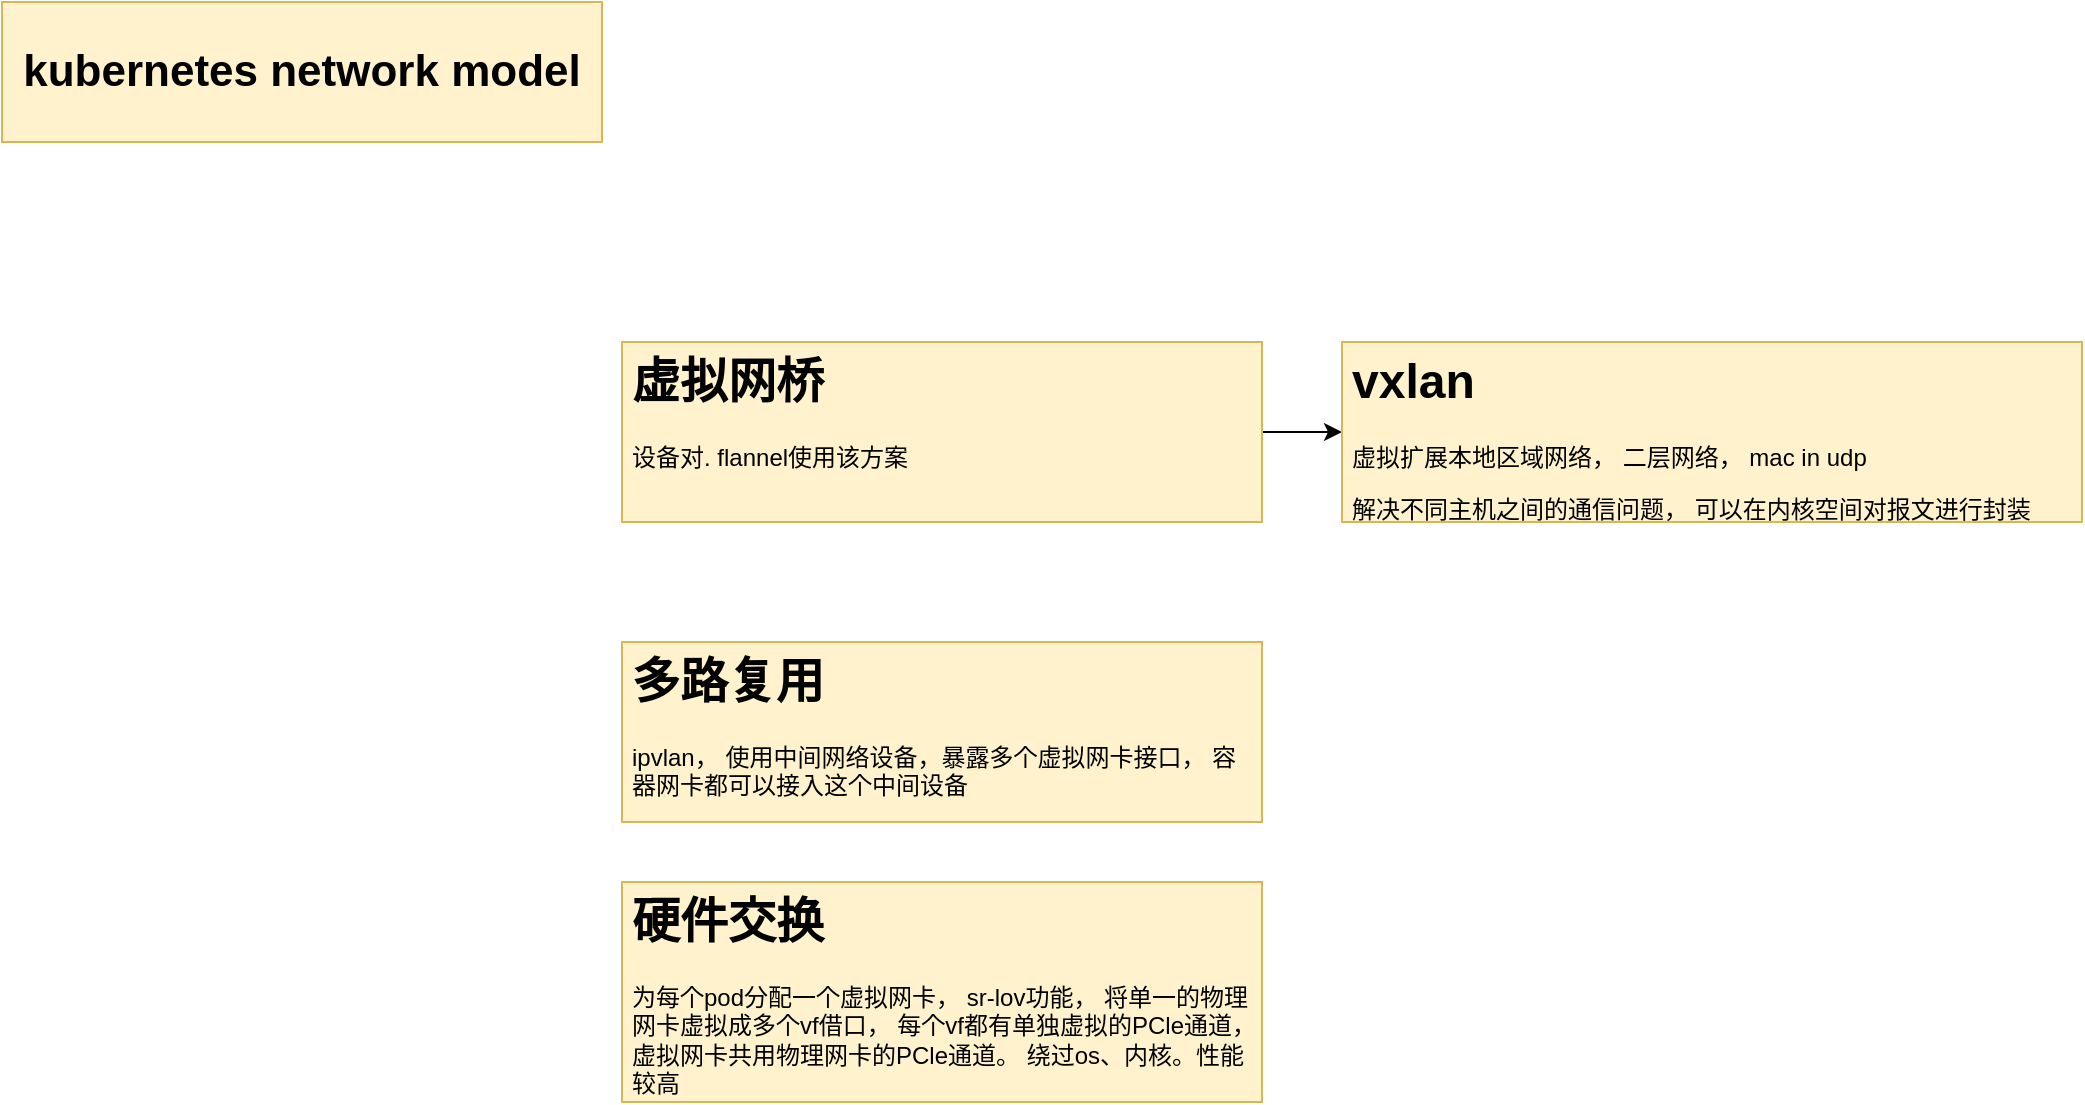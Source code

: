 <mxfile version="22.1.21" type="github">
  <diagram name="第 1 页" id="Q8KZJzh6ABpq3DSyVuZt">
    <mxGraphModel dx="2261" dy="786" grid="1" gridSize="10" guides="1" tooltips="1" connect="1" arrows="1" fold="1" page="1" pageScale="1" pageWidth="827" pageHeight="1169" math="0" shadow="0">
      <root>
        <mxCell id="0" />
        <mxCell id="1" parent="0" />
        <mxCell id="Ks_degdZmFdMqEcX4CP4-6" style="edgeStyle=orthogonalEdgeStyle;rounded=0;orthogonalLoop=1;jettySize=auto;html=1;exitX=1;exitY=0.5;exitDx=0;exitDy=0;entryX=0;entryY=0.5;entryDx=0;entryDy=0;" edge="1" parent="1" source="Ks_degdZmFdMqEcX4CP4-1" target="Ks_degdZmFdMqEcX4CP4-5">
          <mxGeometry relative="1" as="geometry" />
        </mxCell>
        <mxCell id="Ks_degdZmFdMqEcX4CP4-1" value="&lt;h1&gt;虚拟网桥&lt;/h1&gt;&lt;p&gt;设备对. flannel使用该方案&lt;/p&gt;" style="text;html=1;strokeColor=#d6b656;fillColor=#fff2cc;spacing=5;spacingTop=-20;whiteSpace=wrap;overflow=hidden;rounded=0;" vertex="1" parent="1">
          <mxGeometry x="90" y="220" width="320" height="90" as="geometry" />
        </mxCell>
        <mxCell id="Ks_degdZmFdMqEcX4CP4-2" value="kubernetes network model" style="text;html=1;strokeColor=#d6b656;fillColor=#fff2cc;align=center;verticalAlign=middle;whiteSpace=wrap;rounded=0;fontStyle=1;fontSize=22;" vertex="1" parent="1">
          <mxGeometry x="-220" y="50" width="300" height="70" as="geometry" />
        </mxCell>
        <mxCell id="Ks_degdZmFdMqEcX4CP4-3" value="&lt;h1&gt;多路复用&lt;/h1&gt;&lt;p&gt;ipvlan， 使用中间网络设备，暴露多个虚拟网卡接口， 容器网卡都可以接入这个中间设备&lt;/p&gt;" style="text;html=1;strokeColor=#d6b656;fillColor=#fff2cc;spacing=5;spacingTop=-20;whiteSpace=wrap;overflow=hidden;rounded=0;" vertex="1" parent="1">
          <mxGeometry x="90" y="370" width="320" height="90" as="geometry" />
        </mxCell>
        <mxCell id="Ks_degdZmFdMqEcX4CP4-4" value="&lt;h1&gt;硬件交换&lt;/h1&gt;&lt;p&gt;为每个pod分配一个虚拟网卡， sr-lov功能， 将单一的物理网卡虚拟成多个vf借口， 每个vf都有单独虚拟的PCle通道， 虚拟网卡共用物理网卡的PCle通道。 绕过os、内核。性能较高&lt;/p&gt;" style="text;html=1;strokeColor=#d6b656;fillColor=#fff2cc;spacing=5;spacingTop=-20;whiteSpace=wrap;overflow=hidden;rounded=0;" vertex="1" parent="1">
          <mxGeometry x="90" y="490" width="320" height="110" as="geometry" />
        </mxCell>
        <mxCell id="Ks_degdZmFdMqEcX4CP4-5" value="&lt;h1&gt;vxlan&lt;/h1&gt;&lt;div&gt;虚拟扩展本地区域网络， 二层网络， mac in udp&lt;/div&gt;&lt;p&gt;解决不同主机之间的通信问题， 可以在内核空间对报文进行封装&lt;/p&gt;" style="text;html=1;strokeColor=#d6b656;fillColor=#fff2cc;spacing=5;spacingTop=-20;whiteSpace=wrap;overflow=hidden;rounded=0;" vertex="1" parent="1">
          <mxGeometry x="450" y="220" width="370" height="90" as="geometry" />
        </mxCell>
      </root>
    </mxGraphModel>
  </diagram>
</mxfile>
